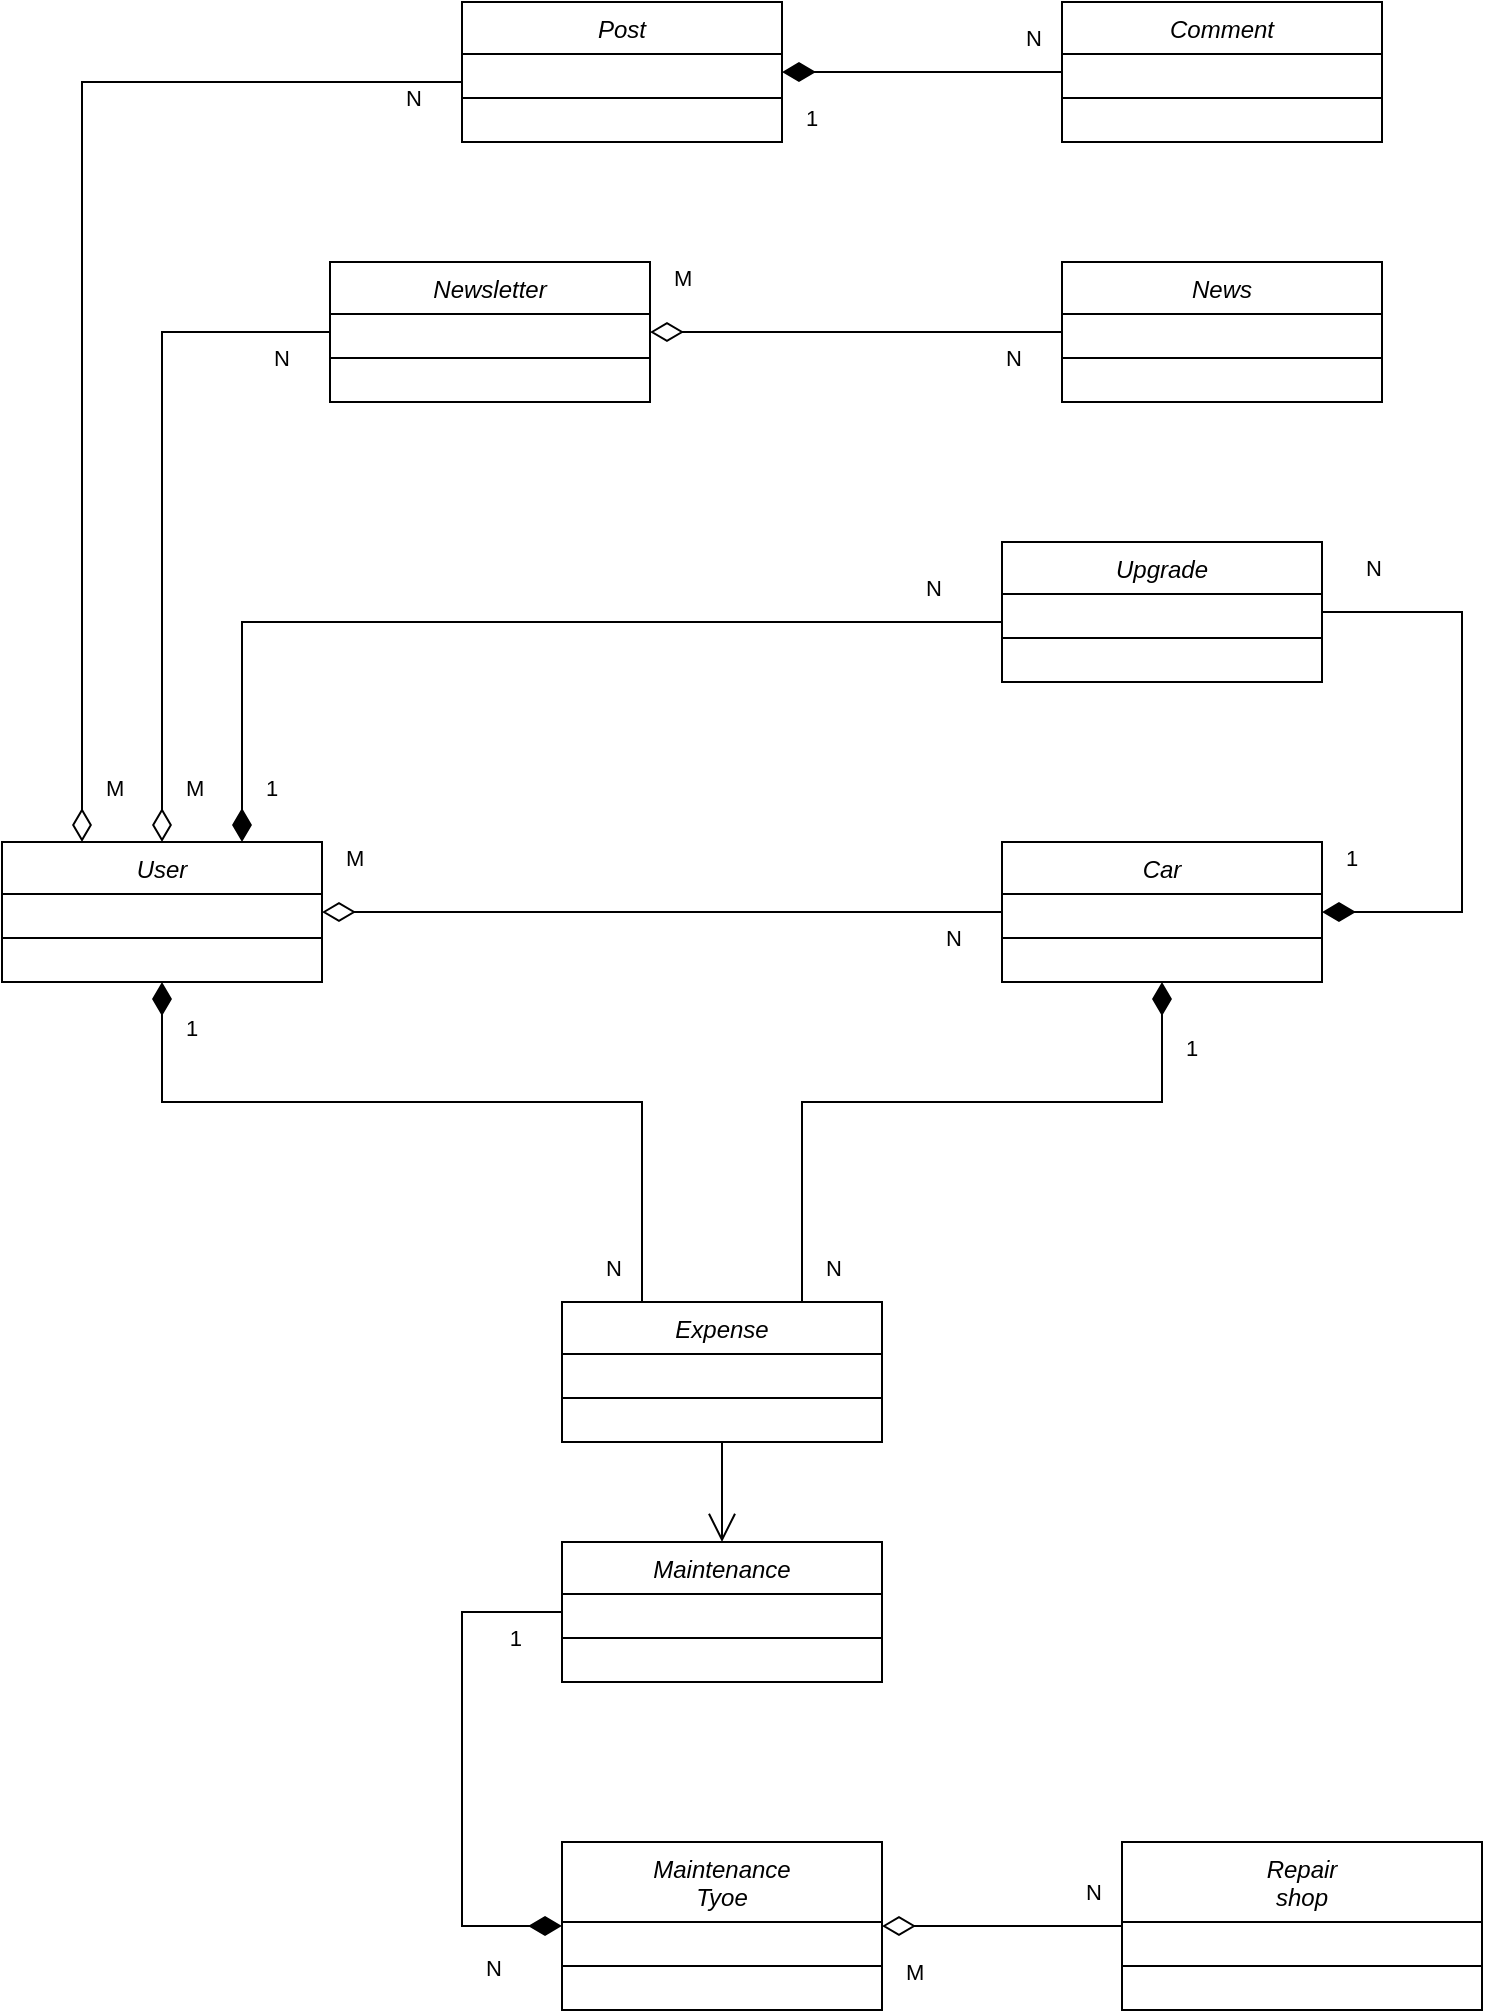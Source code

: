 <mxfile version="21.1.1" type="device">
  <diagram id="C5RBs43oDa-KdzZeNtuy" name="Page-1">
    <mxGraphModel dx="1467" dy="813" grid="1" gridSize="10" guides="1" tooltips="1" connect="1" arrows="1" fold="1" page="1" pageScale="1" pageWidth="827" pageHeight="1169" math="0" shadow="0">
      <root>
        <mxCell id="WIyWlLk6GJQsqaUBKTNV-0" />
        <mxCell id="WIyWlLk6GJQsqaUBKTNV-1" parent="WIyWlLk6GJQsqaUBKTNV-0" />
        <mxCell id="zkfFHV4jXpPFQw0GAbJ--0" value="User&#xa;" style="swimlane;fontStyle=2;align=center;verticalAlign=top;childLayout=stackLayout;horizontal=1;startSize=26;horizontalStack=0;resizeParent=1;resizeLast=0;collapsible=1;marginBottom=0;rounded=0;shadow=0;strokeWidth=1;" parent="WIyWlLk6GJQsqaUBKTNV-1" vertex="1">
          <mxGeometry x="40" y="450" width="160" height="70" as="geometry">
            <mxRectangle x="230" y="140" width="160" height="26" as="alternateBounds" />
          </mxGeometry>
        </mxCell>
        <mxCell id="zkfFHV4jXpPFQw0GAbJ--4" value="" style="line;html=1;strokeWidth=1;align=left;verticalAlign=middle;spacingTop=-1;spacingLeft=3;spacingRight=3;rotatable=0;labelPosition=right;points=[];portConstraint=eastwest;" parent="zkfFHV4jXpPFQw0GAbJ--0" vertex="1">
          <mxGeometry y="26" width="160" height="44" as="geometry" />
        </mxCell>
        <mxCell id="anBhLqdSCxreX_6xeKE1-2" value="News" style="swimlane;fontStyle=2;align=center;verticalAlign=top;childLayout=stackLayout;horizontal=1;startSize=26;horizontalStack=0;resizeParent=1;resizeLast=0;collapsible=1;marginBottom=0;rounded=0;shadow=0;strokeWidth=1;" vertex="1" parent="WIyWlLk6GJQsqaUBKTNV-1">
          <mxGeometry x="570" y="160" width="160" height="70" as="geometry">
            <mxRectangle x="230" y="140" width="160" height="26" as="alternateBounds" />
          </mxGeometry>
        </mxCell>
        <mxCell id="anBhLqdSCxreX_6xeKE1-3" value="" style="line;html=1;strokeWidth=1;align=left;verticalAlign=middle;spacingTop=-1;spacingLeft=3;spacingRight=3;rotatable=0;labelPosition=right;points=[];portConstraint=eastwest;" vertex="1" parent="anBhLqdSCxreX_6xeKE1-2">
          <mxGeometry y="26" width="160" height="44" as="geometry" />
        </mxCell>
        <mxCell id="anBhLqdSCxreX_6xeKE1-12" value="" style="endArrow=none;html=1;endSize=12;startArrow=diamondThin;startSize=14;startFill=0;edgeStyle=orthogonalEdgeStyle;rounded=0;endFill=0;exitX=0.25;exitY=0;exitDx=0;exitDy=0;entryX=0;entryY=0.5;entryDx=0;entryDy=0;" edge="1" parent="WIyWlLk6GJQsqaUBKTNV-1" source="zkfFHV4jXpPFQw0GAbJ--0" target="anBhLqdSCxreX_6xeKE1-18">
          <mxGeometry relative="1" as="geometry">
            <mxPoint x="30" y="400" as="sourcePoint" />
            <mxPoint x="240" y="70" as="targetPoint" />
            <Array as="points">
              <mxPoint x="80" y="70" />
              <mxPoint x="270" y="70" />
            </Array>
          </mxGeometry>
        </mxCell>
        <mxCell id="anBhLqdSCxreX_6xeKE1-13" value="M" style="edgeLabel;resizable=0;html=1;align=left;verticalAlign=top;" connectable="0" vertex="1" parent="anBhLqdSCxreX_6xeKE1-12">
          <mxGeometry x="-1" relative="1" as="geometry">
            <mxPoint x="10" y="-40" as="offset" />
          </mxGeometry>
        </mxCell>
        <mxCell id="anBhLqdSCxreX_6xeKE1-14" value="N" style="edgeLabel;resizable=0;html=1;align=right;verticalAlign=top;" connectable="0" vertex="1" parent="anBhLqdSCxreX_6xeKE1-12">
          <mxGeometry x="1" relative="1" as="geometry">
            <mxPoint x="-20" as="offset" />
          </mxGeometry>
        </mxCell>
        <mxCell id="anBhLqdSCxreX_6xeKE1-18" value="Post" style="swimlane;fontStyle=2;align=center;verticalAlign=top;childLayout=stackLayout;horizontal=1;startSize=26;horizontalStack=0;resizeParent=1;resizeLast=0;collapsible=1;marginBottom=0;rounded=0;shadow=0;strokeWidth=1;" vertex="1" parent="WIyWlLk6GJQsqaUBKTNV-1">
          <mxGeometry x="270" y="30" width="160" height="70" as="geometry">
            <mxRectangle x="230" y="140" width="160" height="26" as="alternateBounds" />
          </mxGeometry>
        </mxCell>
        <mxCell id="anBhLqdSCxreX_6xeKE1-19" value="" style="line;html=1;strokeWidth=1;align=left;verticalAlign=middle;spacingTop=-1;spacingLeft=3;spacingRight=3;rotatable=0;labelPosition=right;points=[];portConstraint=eastwest;" vertex="1" parent="anBhLqdSCxreX_6xeKE1-18">
          <mxGeometry y="26" width="160" height="44" as="geometry" />
        </mxCell>
        <mxCell id="anBhLqdSCxreX_6xeKE1-20" value="Car" style="swimlane;fontStyle=2;align=center;verticalAlign=top;childLayout=stackLayout;horizontal=1;startSize=26;horizontalStack=0;resizeParent=1;resizeLast=0;collapsible=1;marginBottom=0;rounded=0;shadow=0;strokeWidth=1;" vertex="1" parent="WIyWlLk6GJQsqaUBKTNV-1">
          <mxGeometry x="540" y="450" width="160" height="70" as="geometry">
            <mxRectangle x="230" y="140" width="160" height="26" as="alternateBounds" />
          </mxGeometry>
        </mxCell>
        <mxCell id="anBhLqdSCxreX_6xeKE1-21" value="" style="line;html=1;strokeWidth=1;align=left;verticalAlign=middle;spacingTop=-1;spacingLeft=3;spacingRight=3;rotatable=0;labelPosition=right;points=[];portConstraint=eastwest;" vertex="1" parent="anBhLqdSCxreX_6xeKE1-20">
          <mxGeometry y="26" width="160" height="44" as="geometry" />
        </mxCell>
        <mxCell id="anBhLqdSCxreX_6xeKE1-22" value="" style="endArrow=none;html=1;endSize=12;startArrow=diamondThin;startSize=14;startFill=0;edgeStyle=orthogonalEdgeStyle;rounded=0;endFill=0;entryX=0;entryY=0.5;entryDx=0;entryDy=0;exitX=1;exitY=0.5;exitDx=0;exitDy=0;" edge="1" parent="WIyWlLk6GJQsqaUBKTNV-1" source="zkfFHV4jXpPFQw0GAbJ--0" target="anBhLqdSCxreX_6xeKE1-20">
          <mxGeometry relative="1" as="geometry">
            <mxPoint x="260" y="460" as="sourcePoint" />
            <mxPoint x="700" y="585" as="targetPoint" />
            <Array as="points" />
          </mxGeometry>
        </mxCell>
        <mxCell id="anBhLqdSCxreX_6xeKE1-23" value="M" style="edgeLabel;resizable=0;html=1;align=left;verticalAlign=top;" connectable="0" vertex="1" parent="anBhLqdSCxreX_6xeKE1-22">
          <mxGeometry x="-1" relative="1" as="geometry">
            <mxPoint x="10" y="-40" as="offset" />
          </mxGeometry>
        </mxCell>
        <mxCell id="anBhLqdSCxreX_6xeKE1-24" value="N" style="edgeLabel;resizable=0;html=1;align=right;verticalAlign=top;" connectable="0" vertex="1" parent="anBhLqdSCxreX_6xeKE1-22">
          <mxGeometry x="1" relative="1" as="geometry">
            <mxPoint x="-20" as="offset" />
          </mxGeometry>
        </mxCell>
        <mxCell id="anBhLqdSCxreX_6xeKE1-25" value="Expense" style="swimlane;fontStyle=2;align=center;verticalAlign=top;childLayout=stackLayout;horizontal=1;startSize=26;horizontalStack=0;resizeParent=1;resizeLast=0;collapsible=1;marginBottom=0;rounded=0;shadow=0;strokeWidth=1;" vertex="1" parent="WIyWlLk6GJQsqaUBKTNV-1">
          <mxGeometry x="320" y="680" width="160" height="70" as="geometry">
            <mxRectangle x="230" y="140" width="160" height="26" as="alternateBounds" />
          </mxGeometry>
        </mxCell>
        <mxCell id="anBhLqdSCxreX_6xeKE1-26" value="" style="line;html=1;strokeWidth=1;align=left;verticalAlign=middle;spacingTop=-1;spacingLeft=3;spacingRight=3;rotatable=0;labelPosition=right;points=[];portConstraint=eastwest;" vertex="1" parent="anBhLqdSCxreX_6xeKE1-25">
          <mxGeometry y="26" width="160" height="44" as="geometry" />
        </mxCell>
        <mxCell id="anBhLqdSCxreX_6xeKE1-27" value="" style="endArrow=none;html=1;endSize=12;startArrow=diamondThin;startSize=14;startFill=1;edgeStyle=orthogonalEdgeStyle;rounded=0;endFill=0;entryX=0.25;entryY=0;entryDx=0;entryDy=0;exitX=0.5;exitY=1;exitDx=0;exitDy=0;" edge="1" parent="WIyWlLk6GJQsqaUBKTNV-1" source="zkfFHV4jXpPFQw0GAbJ--0" target="anBhLqdSCxreX_6xeKE1-25">
          <mxGeometry relative="1" as="geometry">
            <mxPoint x="70" y="470" as="sourcePoint" />
            <mxPoint x="364" y="583" as="targetPoint" />
            <Array as="points">
              <mxPoint x="120" y="580" />
              <mxPoint x="360" y="580" />
            </Array>
          </mxGeometry>
        </mxCell>
        <mxCell id="anBhLqdSCxreX_6xeKE1-28" value="1" style="edgeLabel;resizable=0;html=1;align=left;verticalAlign=top;" connectable="0" vertex="1" parent="anBhLqdSCxreX_6xeKE1-27">
          <mxGeometry x="-1" relative="1" as="geometry">
            <mxPoint x="10" y="10" as="offset" />
          </mxGeometry>
        </mxCell>
        <mxCell id="anBhLqdSCxreX_6xeKE1-29" value="N" style="edgeLabel;resizable=0;html=1;align=right;verticalAlign=top;" connectable="0" vertex="1" parent="anBhLqdSCxreX_6xeKE1-27">
          <mxGeometry x="1" relative="1" as="geometry">
            <mxPoint x="-10" y="-30" as="offset" />
          </mxGeometry>
        </mxCell>
        <mxCell id="anBhLqdSCxreX_6xeKE1-36" value="" style="endArrow=none;html=1;endSize=12;startArrow=diamondThin;startSize=14;startFill=1;edgeStyle=orthogonalEdgeStyle;rounded=0;endFill=0;exitX=0.5;exitY=1;exitDx=0;exitDy=0;entryX=0.75;entryY=0;entryDx=0;entryDy=0;" edge="1" parent="WIyWlLk6GJQsqaUBKTNV-1" source="anBhLqdSCxreX_6xeKE1-20" target="anBhLqdSCxreX_6xeKE1-25">
          <mxGeometry relative="1" as="geometry">
            <mxPoint x="499.94" y="530" as="sourcePoint" />
            <mxPoint x="320" y="600" as="targetPoint" />
            <Array as="points">
              <mxPoint x="540" y="580" />
              <mxPoint x="310" y="580" />
            </Array>
          </mxGeometry>
        </mxCell>
        <mxCell id="anBhLqdSCxreX_6xeKE1-37" value="1" style="edgeLabel;resizable=0;html=1;align=left;verticalAlign=top;" connectable="0" vertex="1" parent="anBhLqdSCxreX_6xeKE1-36">
          <mxGeometry x="-1" relative="1" as="geometry">
            <mxPoint x="10" y="20" as="offset" />
          </mxGeometry>
        </mxCell>
        <mxCell id="anBhLqdSCxreX_6xeKE1-38" value="N" style="edgeLabel;resizable=0;html=1;align=right;verticalAlign=top;" connectable="0" vertex="1" parent="anBhLqdSCxreX_6xeKE1-36">
          <mxGeometry x="1" relative="1" as="geometry">
            <mxPoint x="20" y="-30" as="offset" />
          </mxGeometry>
        </mxCell>
        <mxCell id="anBhLqdSCxreX_6xeKE1-39" value="Maintenance" style="swimlane;fontStyle=2;align=center;verticalAlign=top;childLayout=stackLayout;horizontal=1;startSize=26;horizontalStack=0;resizeParent=1;resizeLast=0;collapsible=1;marginBottom=0;rounded=0;shadow=0;strokeWidth=1;" vertex="1" parent="WIyWlLk6GJQsqaUBKTNV-1">
          <mxGeometry x="320" y="800" width="160" height="70" as="geometry">
            <mxRectangle x="230" y="140" width="160" height="26" as="alternateBounds" />
          </mxGeometry>
        </mxCell>
        <mxCell id="anBhLqdSCxreX_6xeKE1-40" value="" style="line;html=1;strokeWidth=1;align=left;verticalAlign=middle;spacingTop=-1;spacingLeft=3;spacingRight=3;rotatable=0;labelPosition=right;points=[];portConstraint=eastwest;" vertex="1" parent="anBhLqdSCxreX_6xeKE1-39">
          <mxGeometry y="26" width="160" height="44" as="geometry" />
        </mxCell>
        <mxCell id="anBhLqdSCxreX_6xeKE1-41" value="" style="endArrow=open;endFill=1;endSize=12;html=1;rounded=0;exitX=0.5;exitY=1;exitDx=0;exitDy=0;entryX=0.5;entryY=0;entryDx=0;entryDy=0;" edge="1" parent="WIyWlLk6GJQsqaUBKTNV-1" source="anBhLqdSCxreX_6xeKE1-25" target="anBhLqdSCxreX_6xeKE1-39">
          <mxGeometry width="160" relative="1" as="geometry">
            <mxPoint x="364" y="750" as="sourcePoint" />
            <mxPoint x="524" y="750" as="targetPoint" />
          </mxGeometry>
        </mxCell>
        <mxCell id="anBhLqdSCxreX_6xeKE1-42" value="Repair&#xa;shop" style="swimlane;fontStyle=2;align=center;verticalAlign=top;childLayout=stackLayout;horizontal=1;startSize=40;horizontalStack=0;resizeParent=1;resizeLast=0;collapsible=1;marginBottom=0;rounded=0;shadow=0;strokeWidth=1;" vertex="1" parent="WIyWlLk6GJQsqaUBKTNV-1">
          <mxGeometry x="600" y="950" width="180" height="84" as="geometry">
            <mxRectangle x="230" y="140" width="160" height="26" as="alternateBounds" />
          </mxGeometry>
        </mxCell>
        <mxCell id="anBhLqdSCxreX_6xeKE1-43" value="" style="line;html=1;strokeWidth=1;align=left;verticalAlign=middle;spacingTop=-1;spacingLeft=3;spacingRight=3;rotatable=0;labelPosition=right;points=[];portConstraint=eastwest;" vertex="1" parent="anBhLqdSCxreX_6xeKE1-42">
          <mxGeometry y="40" width="180" height="44" as="geometry" />
        </mxCell>
        <mxCell id="anBhLqdSCxreX_6xeKE1-44" value="Comment" style="swimlane;fontStyle=2;align=center;verticalAlign=top;childLayout=stackLayout;horizontal=1;startSize=26;horizontalStack=0;resizeParent=1;resizeLast=0;collapsible=1;marginBottom=0;rounded=0;shadow=0;strokeWidth=1;" vertex="1" parent="WIyWlLk6GJQsqaUBKTNV-1">
          <mxGeometry x="570" y="30" width="160" height="70" as="geometry">
            <mxRectangle x="230" y="140" width="160" height="26" as="alternateBounds" />
          </mxGeometry>
        </mxCell>
        <mxCell id="anBhLqdSCxreX_6xeKE1-45" value="" style="line;html=1;strokeWidth=1;align=left;verticalAlign=middle;spacingTop=-1;spacingLeft=3;spacingRight=3;rotatable=0;labelPosition=right;points=[];portConstraint=eastwest;" vertex="1" parent="anBhLqdSCxreX_6xeKE1-44">
          <mxGeometry y="26" width="160" height="44" as="geometry" />
        </mxCell>
        <mxCell id="anBhLqdSCxreX_6xeKE1-46" value="" style="endArrow=none;html=1;endSize=12;startArrow=diamondThin;startSize=14;startFill=1;edgeStyle=orthogonalEdgeStyle;rounded=0;endFill=0;entryX=0;entryY=0.5;entryDx=0;entryDy=0;exitX=1;exitY=0.5;exitDx=0;exitDy=0;" edge="1" parent="WIyWlLk6GJQsqaUBKTNV-1" source="anBhLqdSCxreX_6xeKE1-18" target="anBhLqdSCxreX_6xeKE1-44">
          <mxGeometry relative="1" as="geometry">
            <mxPoint x="490" y="50" as="sourcePoint" />
            <mxPoint x="650" y="210" as="targetPoint" />
            <Array as="points">
              <mxPoint x="500" y="65" />
              <mxPoint x="500" y="65" />
            </Array>
          </mxGeometry>
        </mxCell>
        <mxCell id="anBhLqdSCxreX_6xeKE1-47" value="1" style="edgeLabel;resizable=0;html=1;align=left;verticalAlign=top;" connectable="0" vertex="1" parent="anBhLqdSCxreX_6xeKE1-46">
          <mxGeometry x="-1" relative="1" as="geometry">
            <mxPoint x="10" y="10" as="offset" />
          </mxGeometry>
        </mxCell>
        <mxCell id="anBhLqdSCxreX_6xeKE1-48" value="N" style="edgeLabel;resizable=0;html=1;align=right;verticalAlign=top;" connectable="0" vertex="1" parent="anBhLqdSCxreX_6xeKE1-46">
          <mxGeometry x="1" relative="1" as="geometry">
            <mxPoint x="-10" y="-30" as="offset" />
          </mxGeometry>
        </mxCell>
        <mxCell id="anBhLqdSCxreX_6xeKE1-49" value="Newsletter" style="swimlane;fontStyle=2;align=center;verticalAlign=top;childLayout=stackLayout;horizontal=1;startSize=26;horizontalStack=0;resizeParent=1;resizeLast=0;collapsible=1;marginBottom=0;rounded=0;shadow=0;strokeWidth=1;" vertex="1" parent="WIyWlLk6GJQsqaUBKTNV-1">
          <mxGeometry x="204" y="160" width="160" height="70" as="geometry">
            <mxRectangle x="230" y="140" width="160" height="26" as="alternateBounds" />
          </mxGeometry>
        </mxCell>
        <mxCell id="anBhLqdSCxreX_6xeKE1-50" value="" style="line;html=1;strokeWidth=1;align=left;verticalAlign=middle;spacingTop=-1;spacingLeft=3;spacingRight=3;rotatable=0;labelPosition=right;points=[];portConstraint=eastwest;" vertex="1" parent="anBhLqdSCxreX_6xeKE1-49">
          <mxGeometry y="26" width="160" height="44" as="geometry" />
        </mxCell>
        <mxCell id="anBhLqdSCxreX_6xeKE1-51" value="" style="endArrow=none;html=1;endSize=12;startArrow=diamondThin;startSize=14;startFill=0;edgeStyle=orthogonalEdgeStyle;rounded=0;endFill=0;entryX=0;entryY=0.5;entryDx=0;entryDy=0;exitX=0.5;exitY=0;exitDx=0;exitDy=0;" edge="1" parent="WIyWlLk6GJQsqaUBKTNV-1" source="zkfFHV4jXpPFQw0GAbJ--0" target="anBhLqdSCxreX_6xeKE1-49">
          <mxGeometry relative="1" as="geometry">
            <mxPoint x="160" y="450" as="sourcePoint" />
            <mxPoint x="240" y="340" as="targetPoint" />
            <Array as="points">
              <mxPoint x="120" y="195" />
            </Array>
          </mxGeometry>
        </mxCell>
        <mxCell id="anBhLqdSCxreX_6xeKE1-52" value="M" style="edgeLabel;resizable=0;html=1;align=left;verticalAlign=top;" connectable="0" vertex="1" parent="anBhLqdSCxreX_6xeKE1-51">
          <mxGeometry x="-1" relative="1" as="geometry">
            <mxPoint x="10" y="-40" as="offset" />
          </mxGeometry>
        </mxCell>
        <mxCell id="anBhLqdSCxreX_6xeKE1-53" value="N" style="edgeLabel;resizable=0;html=1;align=right;verticalAlign=top;" connectable="0" vertex="1" parent="anBhLqdSCxreX_6xeKE1-51">
          <mxGeometry x="1" relative="1" as="geometry">
            <mxPoint x="-20" as="offset" />
          </mxGeometry>
        </mxCell>
        <mxCell id="anBhLqdSCxreX_6xeKE1-54" value="" style="endArrow=none;html=1;endSize=12;startArrow=diamondThin;startSize=14;startFill=0;edgeStyle=orthogonalEdgeStyle;rounded=0;endFill=0;exitX=1;exitY=0.5;exitDx=0;exitDy=0;entryX=0;entryY=0.5;entryDx=0;entryDy=0;" edge="1" parent="WIyWlLk6GJQsqaUBKTNV-1" source="anBhLqdSCxreX_6xeKE1-49" target="anBhLqdSCxreX_6xeKE1-2">
          <mxGeometry relative="1" as="geometry">
            <mxPoint x="593" y="502.5" as="sourcePoint" />
            <mxPoint x="710" y="368" as="targetPoint" />
            <Array as="points">
              <mxPoint x="500" y="195" />
              <mxPoint x="500" y="195" />
            </Array>
          </mxGeometry>
        </mxCell>
        <mxCell id="anBhLqdSCxreX_6xeKE1-55" value="M" style="edgeLabel;resizable=0;html=1;align=left;verticalAlign=top;" connectable="0" vertex="1" parent="anBhLqdSCxreX_6xeKE1-54">
          <mxGeometry x="-1" relative="1" as="geometry">
            <mxPoint x="10" y="-40" as="offset" />
          </mxGeometry>
        </mxCell>
        <mxCell id="anBhLqdSCxreX_6xeKE1-56" value="N" style="edgeLabel;resizable=0;html=1;align=right;verticalAlign=top;" connectable="0" vertex="1" parent="anBhLqdSCxreX_6xeKE1-54">
          <mxGeometry x="1" relative="1" as="geometry">
            <mxPoint x="-20" as="offset" />
          </mxGeometry>
        </mxCell>
        <mxCell id="anBhLqdSCxreX_6xeKE1-57" value="Maintenance&#xa;Tyoe" style="swimlane;fontStyle=2;align=center;verticalAlign=top;childLayout=stackLayout;horizontal=1;startSize=40;horizontalStack=0;resizeParent=1;resizeLast=0;collapsible=1;marginBottom=0;rounded=0;shadow=0;strokeWidth=1;" vertex="1" parent="WIyWlLk6GJQsqaUBKTNV-1">
          <mxGeometry x="320" y="950" width="160" height="84" as="geometry">
            <mxRectangle x="230" y="140" width="160" height="26" as="alternateBounds" />
          </mxGeometry>
        </mxCell>
        <mxCell id="anBhLqdSCxreX_6xeKE1-58" value="" style="line;html=1;strokeWidth=1;align=left;verticalAlign=middle;spacingTop=-1;spacingLeft=3;spacingRight=3;rotatable=0;labelPosition=right;points=[];portConstraint=eastwest;" vertex="1" parent="anBhLqdSCxreX_6xeKE1-57">
          <mxGeometry y="40" width="160" height="44" as="geometry" />
        </mxCell>
        <mxCell id="anBhLqdSCxreX_6xeKE1-62" value="" style="endArrow=none;html=1;endSize=12;startArrow=diamondThin;startSize=14;startFill=1;edgeStyle=orthogonalEdgeStyle;rounded=0;endFill=0;entryX=0;entryY=0.5;entryDx=0;entryDy=0;exitX=0;exitY=0.5;exitDx=0;exitDy=0;" edge="1" parent="WIyWlLk6GJQsqaUBKTNV-1" source="anBhLqdSCxreX_6xeKE1-57" target="anBhLqdSCxreX_6xeKE1-39">
          <mxGeometry relative="1" as="geometry">
            <mxPoint x="300" y="920" as="sourcePoint" />
            <mxPoint x="204" y="920" as="targetPoint" />
            <Array as="points">
              <mxPoint x="270" y="992" />
              <mxPoint x="270" y="835" />
            </Array>
          </mxGeometry>
        </mxCell>
        <mxCell id="anBhLqdSCxreX_6xeKE1-63" value="N" style="edgeLabel;resizable=0;html=1;align=left;verticalAlign=top;" connectable="0" vertex="1" parent="anBhLqdSCxreX_6xeKE1-62">
          <mxGeometry x="-1" relative="1" as="geometry">
            <mxPoint x="-40" y="8" as="offset" />
          </mxGeometry>
        </mxCell>
        <mxCell id="anBhLqdSCxreX_6xeKE1-64" value="1" style="edgeLabel;resizable=0;html=1;align=right;verticalAlign=top;" connectable="0" vertex="1" parent="anBhLqdSCxreX_6xeKE1-62">
          <mxGeometry x="1" relative="1" as="geometry">
            <mxPoint x="-20" as="offset" />
          </mxGeometry>
        </mxCell>
        <mxCell id="anBhLqdSCxreX_6xeKE1-73" value="" style="endArrow=none;html=1;endSize=12;startArrow=diamondThin;startSize=14;startFill=0;edgeStyle=orthogonalEdgeStyle;rounded=0;endFill=0;entryX=0;entryY=0.5;entryDx=0;entryDy=0;exitX=1;exitY=0.5;exitDx=0;exitDy=0;" edge="1" parent="WIyWlLk6GJQsqaUBKTNV-1" source="anBhLqdSCxreX_6xeKE1-57" target="anBhLqdSCxreX_6xeKE1-42">
          <mxGeometry relative="1" as="geometry">
            <mxPoint x="480" y="900" as="sourcePoint" />
            <mxPoint x="580" y="992" as="targetPoint" />
            <Array as="points" />
          </mxGeometry>
        </mxCell>
        <mxCell id="anBhLqdSCxreX_6xeKE1-74" value="M" style="edgeLabel;resizable=0;html=1;align=left;verticalAlign=top;" connectable="0" vertex="1" parent="anBhLqdSCxreX_6xeKE1-73">
          <mxGeometry x="-1" relative="1" as="geometry">
            <mxPoint x="10" y="10" as="offset" />
          </mxGeometry>
        </mxCell>
        <mxCell id="anBhLqdSCxreX_6xeKE1-75" value="N" style="edgeLabel;resizable=0;html=1;align=right;verticalAlign=top;" connectable="0" vertex="1" parent="anBhLqdSCxreX_6xeKE1-73">
          <mxGeometry x="1" relative="1" as="geometry">
            <mxPoint x="-10" y="-30" as="offset" />
          </mxGeometry>
        </mxCell>
        <mxCell id="anBhLqdSCxreX_6xeKE1-76" value="Upgrade" style="swimlane;fontStyle=2;align=center;verticalAlign=top;childLayout=stackLayout;horizontal=1;startSize=26;horizontalStack=0;resizeParent=1;resizeLast=0;collapsible=1;marginBottom=0;rounded=0;shadow=0;strokeWidth=1;" vertex="1" parent="WIyWlLk6GJQsqaUBKTNV-1">
          <mxGeometry x="540" y="300" width="160" height="70" as="geometry">
            <mxRectangle x="230" y="140" width="160" height="26" as="alternateBounds" />
          </mxGeometry>
        </mxCell>
        <mxCell id="anBhLqdSCxreX_6xeKE1-77" value="" style="line;html=1;strokeWidth=1;align=left;verticalAlign=middle;spacingTop=-1;spacingLeft=3;spacingRight=3;rotatable=0;labelPosition=right;points=[];portConstraint=eastwest;" vertex="1" parent="anBhLqdSCxreX_6xeKE1-76">
          <mxGeometry y="26" width="160" height="44" as="geometry" />
        </mxCell>
        <mxCell id="anBhLqdSCxreX_6xeKE1-79" value="" style="endArrow=none;html=1;endSize=12;startArrow=diamondThin;startSize=14;startFill=1;edgeStyle=orthogonalEdgeStyle;rounded=0;endFill=0;exitX=0.75;exitY=0;exitDx=0;exitDy=0;entryX=0;entryY=0.5;entryDx=0;entryDy=0;" edge="1" parent="WIyWlLk6GJQsqaUBKTNV-1" source="zkfFHV4jXpPFQw0GAbJ--0" target="anBhLqdSCxreX_6xeKE1-76">
          <mxGeometry relative="1" as="geometry">
            <mxPoint x="224" y="350" as="sourcePoint" />
            <mxPoint x="430" y="350" as="targetPoint" />
            <Array as="points">
              <mxPoint x="160" y="340" />
              <mxPoint x="540" y="340" />
            </Array>
          </mxGeometry>
        </mxCell>
        <mxCell id="anBhLqdSCxreX_6xeKE1-80" value="1" style="edgeLabel;resizable=0;html=1;align=left;verticalAlign=top;" connectable="0" vertex="1" parent="anBhLqdSCxreX_6xeKE1-79">
          <mxGeometry x="-1" relative="1" as="geometry">
            <mxPoint x="10" y="-40" as="offset" />
          </mxGeometry>
        </mxCell>
        <mxCell id="anBhLqdSCxreX_6xeKE1-81" value="N" style="edgeLabel;resizable=0;html=1;align=right;verticalAlign=top;" connectable="0" vertex="1" parent="anBhLqdSCxreX_6xeKE1-79">
          <mxGeometry x="1" relative="1" as="geometry">
            <mxPoint x="-30" y="-25" as="offset" />
          </mxGeometry>
        </mxCell>
        <mxCell id="anBhLqdSCxreX_6xeKE1-86" value="" style="endArrow=none;html=1;endSize=12;startArrow=diamondThin;startSize=14;startFill=1;edgeStyle=orthogonalEdgeStyle;rounded=0;endFill=0;entryX=1;entryY=0.5;entryDx=0;entryDy=0;exitX=1;exitY=0.5;exitDx=0;exitDy=0;" edge="1" parent="WIyWlLk6GJQsqaUBKTNV-1" source="anBhLqdSCxreX_6xeKE1-20" target="anBhLqdSCxreX_6xeKE1-76">
          <mxGeometry relative="1" as="geometry">
            <mxPoint x="210" y="495" as="sourcePoint" />
            <mxPoint x="550" y="495" as="targetPoint" />
            <Array as="points">
              <mxPoint x="770" y="485" />
              <mxPoint x="770" y="335" />
            </Array>
          </mxGeometry>
        </mxCell>
        <mxCell id="anBhLqdSCxreX_6xeKE1-87" value="1" style="edgeLabel;resizable=0;html=1;align=left;verticalAlign=top;" connectable="0" vertex="1" parent="anBhLqdSCxreX_6xeKE1-86">
          <mxGeometry x="-1" relative="1" as="geometry">
            <mxPoint x="10" y="-40" as="offset" />
          </mxGeometry>
        </mxCell>
        <mxCell id="anBhLqdSCxreX_6xeKE1-88" value="N" style="edgeLabel;resizable=0;html=1;align=right;verticalAlign=top;" connectable="0" vertex="1" parent="anBhLqdSCxreX_6xeKE1-86">
          <mxGeometry x="1" relative="1" as="geometry">
            <mxPoint x="30" y="-35" as="offset" />
          </mxGeometry>
        </mxCell>
      </root>
    </mxGraphModel>
  </diagram>
</mxfile>
